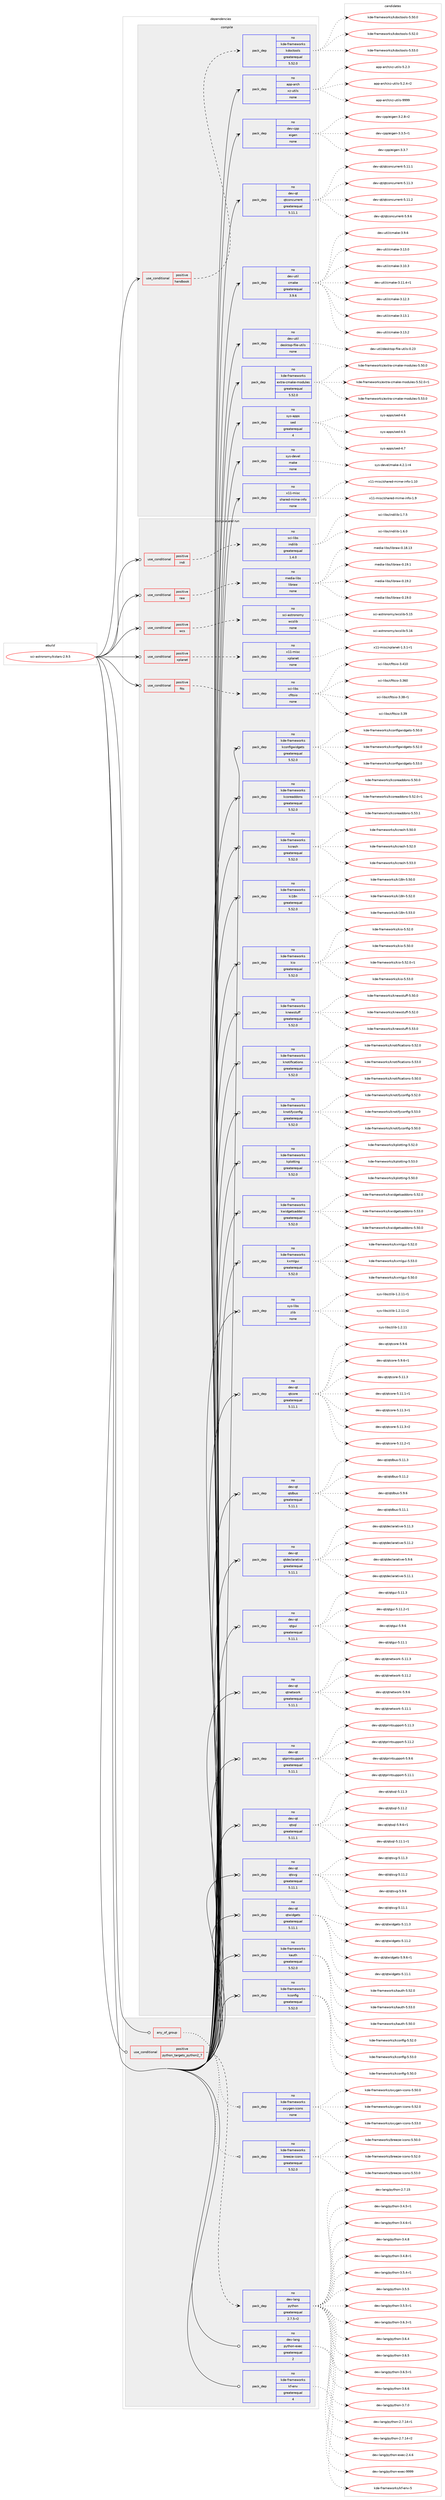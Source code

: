 digraph prolog {

# *************
# Graph options
# *************

newrank=true;
concentrate=true;
compound=true;
graph [rankdir=LR,fontname=Helvetica,fontsize=10,ranksep=1.5];#, ranksep=2.5, nodesep=0.2];
edge  [arrowhead=vee];
node  [fontname=Helvetica,fontsize=10];

# **********
# The ebuild
# **********

subgraph cluster_leftcol {
color=gray;
rank=same;
label=<<i>ebuild</i>>;
id [label="sci-astronomy/kstars-2.9.5", color=red, width=4, href="../sci-astronomy/kstars-2.9.5.svg"];
}

# ****************
# The dependencies
# ****************

subgraph cluster_midcol {
color=gray;
label=<<i>dependencies</i>>;
subgraph cluster_compile {
fillcolor="#eeeeee";
style=filled;
label=<<i>compile</i>>;
subgraph cond1093 {
dependency5667 [label=<<TABLE BORDER="0" CELLBORDER="1" CELLSPACING="0" CELLPADDING="4"><TR><TD ROWSPAN="3" CELLPADDING="10">use_conditional</TD></TR><TR><TD>positive</TD></TR><TR><TD>handbook</TD></TR></TABLE>>, shape=none, color=red];
subgraph pack4430 {
dependency5668 [label=<<TABLE BORDER="0" CELLBORDER="1" CELLSPACING="0" CELLPADDING="4" WIDTH="220"><TR><TD ROWSPAN="6" CELLPADDING="30">pack_dep</TD></TR><TR><TD WIDTH="110">no</TD></TR><TR><TD>kde-frameworks</TD></TR><TR><TD>kdoctools</TD></TR><TR><TD>greaterequal</TD></TR><TR><TD>5.52.0</TD></TR></TABLE>>, shape=none, color=blue];
}
dependency5667:e -> dependency5668:w [weight=20,style="dashed",arrowhead="vee"];
}
id:e -> dependency5667:w [weight=20,style="solid",arrowhead="vee"];
subgraph pack4431 {
dependency5669 [label=<<TABLE BORDER="0" CELLBORDER="1" CELLSPACING="0" CELLPADDING="4" WIDTH="220"><TR><TD ROWSPAN="6" CELLPADDING="30">pack_dep</TD></TR><TR><TD WIDTH="110">no</TD></TR><TR><TD>app-arch</TD></TR><TR><TD>xz-utils</TD></TR><TR><TD>none</TD></TR><TR><TD></TD></TR></TABLE>>, shape=none, color=blue];
}
id:e -> dependency5669:w [weight=20,style="solid",arrowhead="vee"];
subgraph pack4432 {
dependency5670 [label=<<TABLE BORDER="0" CELLBORDER="1" CELLSPACING="0" CELLPADDING="4" WIDTH="220"><TR><TD ROWSPAN="6" CELLPADDING="30">pack_dep</TD></TR><TR><TD WIDTH="110">no</TD></TR><TR><TD>dev-cpp</TD></TR><TR><TD>eigen</TD></TR><TR><TD>none</TD></TR><TR><TD></TD></TR></TABLE>>, shape=none, color=blue];
}
id:e -> dependency5670:w [weight=20,style="solid",arrowhead="vee"];
subgraph pack4433 {
dependency5671 [label=<<TABLE BORDER="0" CELLBORDER="1" CELLSPACING="0" CELLPADDING="4" WIDTH="220"><TR><TD ROWSPAN="6" CELLPADDING="30">pack_dep</TD></TR><TR><TD WIDTH="110">no</TD></TR><TR><TD>dev-qt</TD></TR><TR><TD>qtconcurrent</TD></TR><TR><TD>greaterequal</TD></TR><TR><TD>5.11.1</TD></TR></TABLE>>, shape=none, color=blue];
}
id:e -> dependency5671:w [weight=20,style="solid",arrowhead="vee"];
subgraph pack4434 {
dependency5672 [label=<<TABLE BORDER="0" CELLBORDER="1" CELLSPACING="0" CELLPADDING="4" WIDTH="220"><TR><TD ROWSPAN="6" CELLPADDING="30">pack_dep</TD></TR><TR><TD WIDTH="110">no</TD></TR><TR><TD>dev-util</TD></TR><TR><TD>cmake</TD></TR><TR><TD>greaterequal</TD></TR><TR><TD>3.9.6</TD></TR></TABLE>>, shape=none, color=blue];
}
id:e -> dependency5672:w [weight=20,style="solid",arrowhead="vee"];
subgraph pack4435 {
dependency5673 [label=<<TABLE BORDER="0" CELLBORDER="1" CELLSPACING="0" CELLPADDING="4" WIDTH="220"><TR><TD ROWSPAN="6" CELLPADDING="30">pack_dep</TD></TR><TR><TD WIDTH="110">no</TD></TR><TR><TD>dev-util</TD></TR><TR><TD>desktop-file-utils</TD></TR><TR><TD>none</TD></TR><TR><TD></TD></TR></TABLE>>, shape=none, color=blue];
}
id:e -> dependency5673:w [weight=20,style="solid",arrowhead="vee"];
subgraph pack4436 {
dependency5674 [label=<<TABLE BORDER="0" CELLBORDER="1" CELLSPACING="0" CELLPADDING="4" WIDTH="220"><TR><TD ROWSPAN="6" CELLPADDING="30">pack_dep</TD></TR><TR><TD WIDTH="110">no</TD></TR><TR><TD>kde-frameworks</TD></TR><TR><TD>extra-cmake-modules</TD></TR><TR><TD>greaterequal</TD></TR><TR><TD>5.52.0</TD></TR></TABLE>>, shape=none, color=blue];
}
id:e -> dependency5674:w [weight=20,style="solid",arrowhead="vee"];
subgraph pack4437 {
dependency5675 [label=<<TABLE BORDER="0" CELLBORDER="1" CELLSPACING="0" CELLPADDING="4" WIDTH="220"><TR><TD ROWSPAN="6" CELLPADDING="30">pack_dep</TD></TR><TR><TD WIDTH="110">no</TD></TR><TR><TD>sys-apps</TD></TR><TR><TD>sed</TD></TR><TR><TD>greaterequal</TD></TR><TR><TD>4</TD></TR></TABLE>>, shape=none, color=blue];
}
id:e -> dependency5675:w [weight=20,style="solid",arrowhead="vee"];
subgraph pack4438 {
dependency5676 [label=<<TABLE BORDER="0" CELLBORDER="1" CELLSPACING="0" CELLPADDING="4" WIDTH="220"><TR><TD ROWSPAN="6" CELLPADDING="30">pack_dep</TD></TR><TR><TD WIDTH="110">no</TD></TR><TR><TD>sys-devel</TD></TR><TR><TD>make</TD></TR><TR><TD>none</TD></TR><TR><TD></TD></TR></TABLE>>, shape=none, color=blue];
}
id:e -> dependency5676:w [weight=20,style="solid",arrowhead="vee"];
subgraph pack4439 {
dependency5677 [label=<<TABLE BORDER="0" CELLBORDER="1" CELLSPACING="0" CELLPADDING="4" WIDTH="220"><TR><TD ROWSPAN="6" CELLPADDING="30">pack_dep</TD></TR><TR><TD WIDTH="110">no</TD></TR><TR><TD>x11-misc</TD></TR><TR><TD>shared-mime-info</TD></TR><TR><TD>none</TD></TR><TR><TD></TD></TR></TABLE>>, shape=none, color=blue];
}
id:e -> dependency5677:w [weight=20,style="solid",arrowhead="vee"];
}
subgraph cluster_compileandrun {
fillcolor="#eeeeee";
style=filled;
label=<<i>compile and run</i>>;
subgraph cond1094 {
dependency5678 [label=<<TABLE BORDER="0" CELLBORDER="1" CELLSPACING="0" CELLPADDING="4"><TR><TD ROWSPAN="3" CELLPADDING="10">use_conditional</TD></TR><TR><TD>positive</TD></TR><TR><TD>fits</TD></TR></TABLE>>, shape=none, color=red];
subgraph pack4440 {
dependency5679 [label=<<TABLE BORDER="0" CELLBORDER="1" CELLSPACING="0" CELLPADDING="4" WIDTH="220"><TR><TD ROWSPAN="6" CELLPADDING="30">pack_dep</TD></TR><TR><TD WIDTH="110">no</TD></TR><TR><TD>sci-libs</TD></TR><TR><TD>cfitsio</TD></TR><TR><TD>none</TD></TR><TR><TD></TD></TR></TABLE>>, shape=none, color=blue];
}
dependency5678:e -> dependency5679:w [weight=20,style="dashed",arrowhead="vee"];
}
id:e -> dependency5678:w [weight=20,style="solid",arrowhead="odotvee"];
subgraph cond1095 {
dependency5680 [label=<<TABLE BORDER="0" CELLBORDER="1" CELLSPACING="0" CELLPADDING="4"><TR><TD ROWSPAN="3" CELLPADDING="10">use_conditional</TD></TR><TR><TD>positive</TD></TR><TR><TD>indi</TD></TR></TABLE>>, shape=none, color=red];
subgraph pack4441 {
dependency5681 [label=<<TABLE BORDER="0" CELLBORDER="1" CELLSPACING="0" CELLPADDING="4" WIDTH="220"><TR><TD ROWSPAN="6" CELLPADDING="30">pack_dep</TD></TR><TR><TD WIDTH="110">no</TD></TR><TR><TD>sci-libs</TD></TR><TR><TD>indilib</TD></TR><TR><TD>greaterequal</TD></TR><TR><TD>1.4.0</TD></TR></TABLE>>, shape=none, color=blue];
}
dependency5680:e -> dependency5681:w [weight=20,style="dashed",arrowhead="vee"];
}
id:e -> dependency5680:w [weight=20,style="solid",arrowhead="odotvee"];
subgraph cond1096 {
dependency5682 [label=<<TABLE BORDER="0" CELLBORDER="1" CELLSPACING="0" CELLPADDING="4"><TR><TD ROWSPAN="3" CELLPADDING="10">use_conditional</TD></TR><TR><TD>positive</TD></TR><TR><TD>raw</TD></TR></TABLE>>, shape=none, color=red];
subgraph pack4442 {
dependency5683 [label=<<TABLE BORDER="0" CELLBORDER="1" CELLSPACING="0" CELLPADDING="4" WIDTH="220"><TR><TD ROWSPAN="6" CELLPADDING="30">pack_dep</TD></TR><TR><TD WIDTH="110">no</TD></TR><TR><TD>media-libs</TD></TR><TR><TD>libraw</TD></TR><TR><TD>none</TD></TR><TR><TD></TD></TR></TABLE>>, shape=none, color=blue];
}
dependency5682:e -> dependency5683:w [weight=20,style="dashed",arrowhead="vee"];
}
id:e -> dependency5682:w [weight=20,style="solid",arrowhead="odotvee"];
subgraph cond1097 {
dependency5684 [label=<<TABLE BORDER="0" CELLBORDER="1" CELLSPACING="0" CELLPADDING="4"><TR><TD ROWSPAN="3" CELLPADDING="10">use_conditional</TD></TR><TR><TD>positive</TD></TR><TR><TD>wcs</TD></TR></TABLE>>, shape=none, color=red];
subgraph pack4443 {
dependency5685 [label=<<TABLE BORDER="0" CELLBORDER="1" CELLSPACING="0" CELLPADDING="4" WIDTH="220"><TR><TD ROWSPAN="6" CELLPADDING="30">pack_dep</TD></TR><TR><TD WIDTH="110">no</TD></TR><TR><TD>sci-astronomy</TD></TR><TR><TD>wcslib</TD></TR><TR><TD>none</TD></TR><TR><TD></TD></TR></TABLE>>, shape=none, color=blue];
}
dependency5684:e -> dependency5685:w [weight=20,style="dashed",arrowhead="vee"];
}
id:e -> dependency5684:w [weight=20,style="solid",arrowhead="odotvee"];
subgraph cond1098 {
dependency5686 [label=<<TABLE BORDER="0" CELLBORDER="1" CELLSPACING="0" CELLPADDING="4"><TR><TD ROWSPAN="3" CELLPADDING="10">use_conditional</TD></TR><TR><TD>positive</TD></TR><TR><TD>xplanet</TD></TR></TABLE>>, shape=none, color=red];
subgraph pack4444 {
dependency5687 [label=<<TABLE BORDER="0" CELLBORDER="1" CELLSPACING="0" CELLPADDING="4" WIDTH="220"><TR><TD ROWSPAN="6" CELLPADDING="30">pack_dep</TD></TR><TR><TD WIDTH="110">no</TD></TR><TR><TD>x11-misc</TD></TR><TR><TD>xplanet</TD></TR><TR><TD>none</TD></TR><TR><TD></TD></TR></TABLE>>, shape=none, color=blue];
}
dependency5686:e -> dependency5687:w [weight=20,style="dashed",arrowhead="vee"];
}
id:e -> dependency5686:w [weight=20,style="solid",arrowhead="odotvee"];
subgraph pack4445 {
dependency5688 [label=<<TABLE BORDER="0" CELLBORDER="1" CELLSPACING="0" CELLPADDING="4" WIDTH="220"><TR><TD ROWSPAN="6" CELLPADDING="30">pack_dep</TD></TR><TR><TD WIDTH="110">no</TD></TR><TR><TD>dev-qt</TD></TR><TR><TD>qtcore</TD></TR><TR><TD>greaterequal</TD></TR><TR><TD>5.11.1</TD></TR></TABLE>>, shape=none, color=blue];
}
id:e -> dependency5688:w [weight=20,style="solid",arrowhead="odotvee"];
subgraph pack4446 {
dependency5689 [label=<<TABLE BORDER="0" CELLBORDER="1" CELLSPACING="0" CELLPADDING="4" WIDTH="220"><TR><TD ROWSPAN="6" CELLPADDING="30">pack_dep</TD></TR><TR><TD WIDTH="110">no</TD></TR><TR><TD>dev-qt</TD></TR><TR><TD>qtdbus</TD></TR><TR><TD>greaterequal</TD></TR><TR><TD>5.11.1</TD></TR></TABLE>>, shape=none, color=blue];
}
id:e -> dependency5689:w [weight=20,style="solid",arrowhead="odotvee"];
subgraph pack4447 {
dependency5690 [label=<<TABLE BORDER="0" CELLBORDER="1" CELLSPACING="0" CELLPADDING="4" WIDTH="220"><TR><TD ROWSPAN="6" CELLPADDING="30">pack_dep</TD></TR><TR><TD WIDTH="110">no</TD></TR><TR><TD>dev-qt</TD></TR><TR><TD>qtdeclarative</TD></TR><TR><TD>greaterequal</TD></TR><TR><TD>5.11.1</TD></TR></TABLE>>, shape=none, color=blue];
}
id:e -> dependency5690:w [weight=20,style="solid",arrowhead="odotvee"];
subgraph pack4448 {
dependency5691 [label=<<TABLE BORDER="0" CELLBORDER="1" CELLSPACING="0" CELLPADDING="4" WIDTH="220"><TR><TD ROWSPAN="6" CELLPADDING="30">pack_dep</TD></TR><TR><TD WIDTH="110">no</TD></TR><TR><TD>dev-qt</TD></TR><TR><TD>qtgui</TD></TR><TR><TD>greaterequal</TD></TR><TR><TD>5.11.1</TD></TR></TABLE>>, shape=none, color=blue];
}
id:e -> dependency5691:w [weight=20,style="solid",arrowhead="odotvee"];
subgraph pack4449 {
dependency5692 [label=<<TABLE BORDER="0" CELLBORDER="1" CELLSPACING="0" CELLPADDING="4" WIDTH="220"><TR><TD ROWSPAN="6" CELLPADDING="30">pack_dep</TD></TR><TR><TD WIDTH="110">no</TD></TR><TR><TD>dev-qt</TD></TR><TR><TD>qtnetwork</TD></TR><TR><TD>greaterequal</TD></TR><TR><TD>5.11.1</TD></TR></TABLE>>, shape=none, color=blue];
}
id:e -> dependency5692:w [weight=20,style="solid",arrowhead="odotvee"];
subgraph pack4450 {
dependency5693 [label=<<TABLE BORDER="0" CELLBORDER="1" CELLSPACING="0" CELLPADDING="4" WIDTH="220"><TR><TD ROWSPAN="6" CELLPADDING="30">pack_dep</TD></TR><TR><TD WIDTH="110">no</TD></TR><TR><TD>dev-qt</TD></TR><TR><TD>qtprintsupport</TD></TR><TR><TD>greaterequal</TD></TR><TR><TD>5.11.1</TD></TR></TABLE>>, shape=none, color=blue];
}
id:e -> dependency5693:w [weight=20,style="solid",arrowhead="odotvee"];
subgraph pack4451 {
dependency5694 [label=<<TABLE BORDER="0" CELLBORDER="1" CELLSPACING="0" CELLPADDING="4" WIDTH="220"><TR><TD ROWSPAN="6" CELLPADDING="30">pack_dep</TD></TR><TR><TD WIDTH="110">no</TD></TR><TR><TD>dev-qt</TD></TR><TR><TD>qtsql</TD></TR><TR><TD>greaterequal</TD></TR><TR><TD>5.11.1</TD></TR></TABLE>>, shape=none, color=blue];
}
id:e -> dependency5694:w [weight=20,style="solid",arrowhead="odotvee"];
subgraph pack4452 {
dependency5695 [label=<<TABLE BORDER="0" CELLBORDER="1" CELLSPACING="0" CELLPADDING="4" WIDTH="220"><TR><TD ROWSPAN="6" CELLPADDING="30">pack_dep</TD></TR><TR><TD WIDTH="110">no</TD></TR><TR><TD>dev-qt</TD></TR><TR><TD>qtsvg</TD></TR><TR><TD>greaterequal</TD></TR><TR><TD>5.11.1</TD></TR></TABLE>>, shape=none, color=blue];
}
id:e -> dependency5695:w [weight=20,style="solid",arrowhead="odotvee"];
subgraph pack4453 {
dependency5696 [label=<<TABLE BORDER="0" CELLBORDER="1" CELLSPACING="0" CELLPADDING="4" WIDTH="220"><TR><TD ROWSPAN="6" CELLPADDING="30">pack_dep</TD></TR><TR><TD WIDTH="110">no</TD></TR><TR><TD>dev-qt</TD></TR><TR><TD>qtwidgets</TD></TR><TR><TD>greaterequal</TD></TR><TR><TD>5.11.1</TD></TR></TABLE>>, shape=none, color=blue];
}
id:e -> dependency5696:w [weight=20,style="solid",arrowhead="odotvee"];
subgraph pack4454 {
dependency5697 [label=<<TABLE BORDER="0" CELLBORDER="1" CELLSPACING="0" CELLPADDING="4" WIDTH="220"><TR><TD ROWSPAN="6" CELLPADDING="30">pack_dep</TD></TR><TR><TD WIDTH="110">no</TD></TR><TR><TD>kde-frameworks</TD></TR><TR><TD>kauth</TD></TR><TR><TD>greaterequal</TD></TR><TR><TD>5.52.0</TD></TR></TABLE>>, shape=none, color=blue];
}
id:e -> dependency5697:w [weight=20,style="solid",arrowhead="odotvee"];
subgraph pack4455 {
dependency5698 [label=<<TABLE BORDER="0" CELLBORDER="1" CELLSPACING="0" CELLPADDING="4" WIDTH="220"><TR><TD ROWSPAN="6" CELLPADDING="30">pack_dep</TD></TR><TR><TD WIDTH="110">no</TD></TR><TR><TD>kde-frameworks</TD></TR><TR><TD>kconfig</TD></TR><TR><TD>greaterequal</TD></TR><TR><TD>5.52.0</TD></TR></TABLE>>, shape=none, color=blue];
}
id:e -> dependency5698:w [weight=20,style="solid",arrowhead="odotvee"];
subgraph pack4456 {
dependency5699 [label=<<TABLE BORDER="0" CELLBORDER="1" CELLSPACING="0" CELLPADDING="4" WIDTH="220"><TR><TD ROWSPAN="6" CELLPADDING="30">pack_dep</TD></TR><TR><TD WIDTH="110">no</TD></TR><TR><TD>kde-frameworks</TD></TR><TR><TD>kconfigwidgets</TD></TR><TR><TD>greaterequal</TD></TR><TR><TD>5.52.0</TD></TR></TABLE>>, shape=none, color=blue];
}
id:e -> dependency5699:w [weight=20,style="solid",arrowhead="odotvee"];
subgraph pack4457 {
dependency5700 [label=<<TABLE BORDER="0" CELLBORDER="1" CELLSPACING="0" CELLPADDING="4" WIDTH="220"><TR><TD ROWSPAN="6" CELLPADDING="30">pack_dep</TD></TR><TR><TD WIDTH="110">no</TD></TR><TR><TD>kde-frameworks</TD></TR><TR><TD>kcoreaddons</TD></TR><TR><TD>greaterequal</TD></TR><TR><TD>5.52.0</TD></TR></TABLE>>, shape=none, color=blue];
}
id:e -> dependency5700:w [weight=20,style="solid",arrowhead="odotvee"];
subgraph pack4458 {
dependency5701 [label=<<TABLE BORDER="0" CELLBORDER="1" CELLSPACING="0" CELLPADDING="4" WIDTH="220"><TR><TD ROWSPAN="6" CELLPADDING="30">pack_dep</TD></TR><TR><TD WIDTH="110">no</TD></TR><TR><TD>kde-frameworks</TD></TR><TR><TD>kcrash</TD></TR><TR><TD>greaterequal</TD></TR><TR><TD>5.52.0</TD></TR></TABLE>>, shape=none, color=blue];
}
id:e -> dependency5701:w [weight=20,style="solid",arrowhead="odotvee"];
subgraph pack4459 {
dependency5702 [label=<<TABLE BORDER="0" CELLBORDER="1" CELLSPACING="0" CELLPADDING="4" WIDTH="220"><TR><TD ROWSPAN="6" CELLPADDING="30">pack_dep</TD></TR><TR><TD WIDTH="110">no</TD></TR><TR><TD>kde-frameworks</TD></TR><TR><TD>ki18n</TD></TR><TR><TD>greaterequal</TD></TR><TR><TD>5.52.0</TD></TR></TABLE>>, shape=none, color=blue];
}
id:e -> dependency5702:w [weight=20,style="solid",arrowhead="odotvee"];
subgraph pack4460 {
dependency5703 [label=<<TABLE BORDER="0" CELLBORDER="1" CELLSPACING="0" CELLPADDING="4" WIDTH="220"><TR><TD ROWSPAN="6" CELLPADDING="30">pack_dep</TD></TR><TR><TD WIDTH="110">no</TD></TR><TR><TD>kde-frameworks</TD></TR><TR><TD>kio</TD></TR><TR><TD>greaterequal</TD></TR><TR><TD>5.52.0</TD></TR></TABLE>>, shape=none, color=blue];
}
id:e -> dependency5703:w [weight=20,style="solid",arrowhead="odotvee"];
subgraph pack4461 {
dependency5704 [label=<<TABLE BORDER="0" CELLBORDER="1" CELLSPACING="0" CELLPADDING="4" WIDTH="220"><TR><TD ROWSPAN="6" CELLPADDING="30">pack_dep</TD></TR><TR><TD WIDTH="110">no</TD></TR><TR><TD>kde-frameworks</TD></TR><TR><TD>knewstuff</TD></TR><TR><TD>greaterequal</TD></TR><TR><TD>5.52.0</TD></TR></TABLE>>, shape=none, color=blue];
}
id:e -> dependency5704:w [weight=20,style="solid",arrowhead="odotvee"];
subgraph pack4462 {
dependency5705 [label=<<TABLE BORDER="0" CELLBORDER="1" CELLSPACING="0" CELLPADDING="4" WIDTH="220"><TR><TD ROWSPAN="6" CELLPADDING="30">pack_dep</TD></TR><TR><TD WIDTH="110">no</TD></TR><TR><TD>kde-frameworks</TD></TR><TR><TD>knotifications</TD></TR><TR><TD>greaterequal</TD></TR><TR><TD>5.52.0</TD></TR></TABLE>>, shape=none, color=blue];
}
id:e -> dependency5705:w [weight=20,style="solid",arrowhead="odotvee"];
subgraph pack4463 {
dependency5706 [label=<<TABLE BORDER="0" CELLBORDER="1" CELLSPACING="0" CELLPADDING="4" WIDTH="220"><TR><TD ROWSPAN="6" CELLPADDING="30">pack_dep</TD></TR><TR><TD WIDTH="110">no</TD></TR><TR><TD>kde-frameworks</TD></TR><TR><TD>knotifyconfig</TD></TR><TR><TD>greaterequal</TD></TR><TR><TD>5.52.0</TD></TR></TABLE>>, shape=none, color=blue];
}
id:e -> dependency5706:w [weight=20,style="solid",arrowhead="odotvee"];
subgraph pack4464 {
dependency5707 [label=<<TABLE BORDER="0" CELLBORDER="1" CELLSPACING="0" CELLPADDING="4" WIDTH="220"><TR><TD ROWSPAN="6" CELLPADDING="30">pack_dep</TD></TR><TR><TD WIDTH="110">no</TD></TR><TR><TD>kde-frameworks</TD></TR><TR><TD>kplotting</TD></TR><TR><TD>greaterequal</TD></TR><TR><TD>5.52.0</TD></TR></TABLE>>, shape=none, color=blue];
}
id:e -> dependency5707:w [weight=20,style="solid",arrowhead="odotvee"];
subgraph pack4465 {
dependency5708 [label=<<TABLE BORDER="0" CELLBORDER="1" CELLSPACING="0" CELLPADDING="4" WIDTH="220"><TR><TD ROWSPAN="6" CELLPADDING="30">pack_dep</TD></TR><TR><TD WIDTH="110">no</TD></TR><TR><TD>kde-frameworks</TD></TR><TR><TD>kwidgetsaddons</TD></TR><TR><TD>greaterequal</TD></TR><TR><TD>5.52.0</TD></TR></TABLE>>, shape=none, color=blue];
}
id:e -> dependency5708:w [weight=20,style="solid",arrowhead="odotvee"];
subgraph pack4466 {
dependency5709 [label=<<TABLE BORDER="0" CELLBORDER="1" CELLSPACING="0" CELLPADDING="4" WIDTH="220"><TR><TD ROWSPAN="6" CELLPADDING="30">pack_dep</TD></TR><TR><TD WIDTH="110">no</TD></TR><TR><TD>kde-frameworks</TD></TR><TR><TD>kxmlgui</TD></TR><TR><TD>greaterequal</TD></TR><TR><TD>5.52.0</TD></TR></TABLE>>, shape=none, color=blue];
}
id:e -> dependency5709:w [weight=20,style="solid",arrowhead="odotvee"];
subgraph pack4467 {
dependency5710 [label=<<TABLE BORDER="0" CELLBORDER="1" CELLSPACING="0" CELLPADDING="4" WIDTH="220"><TR><TD ROWSPAN="6" CELLPADDING="30">pack_dep</TD></TR><TR><TD WIDTH="110">no</TD></TR><TR><TD>sys-libs</TD></TR><TR><TD>zlib</TD></TR><TR><TD>none</TD></TR><TR><TD></TD></TR></TABLE>>, shape=none, color=blue];
}
id:e -> dependency5710:w [weight=20,style="solid",arrowhead="odotvee"];
}
subgraph cluster_run {
fillcolor="#eeeeee";
style=filled;
label=<<i>run</i>>;
subgraph any143 {
dependency5711 [label=<<TABLE BORDER="0" CELLBORDER="1" CELLSPACING="0" CELLPADDING="4"><TR><TD CELLPADDING="10">any_of_group</TD></TR></TABLE>>, shape=none, color=red];subgraph pack4468 {
dependency5712 [label=<<TABLE BORDER="0" CELLBORDER="1" CELLSPACING="0" CELLPADDING="4" WIDTH="220"><TR><TD ROWSPAN="6" CELLPADDING="30">pack_dep</TD></TR><TR><TD WIDTH="110">no</TD></TR><TR><TD>kde-frameworks</TD></TR><TR><TD>breeze-icons</TD></TR><TR><TD>greaterequal</TD></TR><TR><TD>5.52.0</TD></TR></TABLE>>, shape=none, color=blue];
}
dependency5711:e -> dependency5712:w [weight=20,style="dotted",arrowhead="oinv"];
subgraph pack4469 {
dependency5713 [label=<<TABLE BORDER="0" CELLBORDER="1" CELLSPACING="0" CELLPADDING="4" WIDTH="220"><TR><TD ROWSPAN="6" CELLPADDING="30">pack_dep</TD></TR><TR><TD WIDTH="110">no</TD></TR><TR><TD>kde-frameworks</TD></TR><TR><TD>oxygen-icons</TD></TR><TR><TD>none</TD></TR><TR><TD></TD></TR></TABLE>>, shape=none, color=blue];
}
dependency5711:e -> dependency5713:w [weight=20,style="dotted",arrowhead="oinv"];
}
id:e -> dependency5711:w [weight=20,style="solid",arrowhead="odot"];
subgraph cond1099 {
dependency5714 [label=<<TABLE BORDER="0" CELLBORDER="1" CELLSPACING="0" CELLPADDING="4"><TR><TD ROWSPAN="3" CELLPADDING="10">use_conditional</TD></TR><TR><TD>positive</TD></TR><TR><TD>python_targets_python2_7</TD></TR></TABLE>>, shape=none, color=red];
subgraph pack4470 {
dependency5715 [label=<<TABLE BORDER="0" CELLBORDER="1" CELLSPACING="0" CELLPADDING="4" WIDTH="220"><TR><TD ROWSPAN="6" CELLPADDING="30">pack_dep</TD></TR><TR><TD WIDTH="110">no</TD></TR><TR><TD>dev-lang</TD></TR><TR><TD>python</TD></TR><TR><TD>greaterequal</TD></TR><TR><TD>2.7.5-r2</TD></TR></TABLE>>, shape=none, color=blue];
}
dependency5714:e -> dependency5715:w [weight=20,style="dashed",arrowhead="vee"];
}
id:e -> dependency5714:w [weight=20,style="solid",arrowhead="odot"];
subgraph pack4471 {
dependency5716 [label=<<TABLE BORDER="0" CELLBORDER="1" CELLSPACING="0" CELLPADDING="4" WIDTH="220"><TR><TD ROWSPAN="6" CELLPADDING="30">pack_dep</TD></TR><TR><TD WIDTH="110">no</TD></TR><TR><TD>dev-lang</TD></TR><TR><TD>python-exec</TD></TR><TR><TD>greaterequal</TD></TR><TR><TD>2</TD></TR></TABLE>>, shape=none, color=blue];
}
id:e -> dependency5716:w [weight=20,style="solid",arrowhead="odot"];
subgraph pack4472 {
dependency5717 [label=<<TABLE BORDER="0" CELLBORDER="1" CELLSPACING="0" CELLPADDING="4" WIDTH="220"><TR><TD ROWSPAN="6" CELLPADDING="30">pack_dep</TD></TR><TR><TD WIDTH="110">no</TD></TR><TR><TD>kde-frameworks</TD></TR><TR><TD>kf-env</TD></TR><TR><TD>greaterequal</TD></TR><TR><TD>4</TD></TR></TABLE>>, shape=none, color=blue];
}
id:e -> dependency5717:w [weight=20,style="solid",arrowhead="odot"];
}
}

# **************
# The candidates
# **************

subgraph cluster_choices {
rank=same;
color=gray;
label=<<i>candidates</i>>;

subgraph choice4430 {
color=black;
nodesep=1;
choice1071001014510211497109101119111114107115471071001119911611111110811545534653484648 [label="kde-frameworks/kdoctools-5.50.0", color=red, width=4,href="../kde-frameworks/kdoctools-5.50.0.svg"];
choice1071001014510211497109101119111114107115471071001119911611111110811545534653504648 [label="kde-frameworks/kdoctools-5.52.0", color=red, width=4,href="../kde-frameworks/kdoctools-5.52.0.svg"];
choice1071001014510211497109101119111114107115471071001119911611111110811545534653514648 [label="kde-frameworks/kdoctools-5.53.0", color=red, width=4,href="../kde-frameworks/kdoctools-5.53.0.svg"];
dependency5668:e -> choice1071001014510211497109101119111114107115471071001119911611111110811545534653484648:w [style=dotted,weight="100"];
dependency5668:e -> choice1071001014510211497109101119111114107115471071001119911611111110811545534653504648:w [style=dotted,weight="100"];
dependency5668:e -> choice1071001014510211497109101119111114107115471071001119911611111110811545534653514648:w [style=dotted,weight="100"];
}
subgraph choice4431 {
color=black;
nodesep=1;
choice971121124597114991044712012245117116105108115455346504651 [label="app-arch/xz-utils-5.2.3", color=red, width=4,href="../app-arch/xz-utils-5.2.3.svg"];
choice9711211245971149910447120122451171161051081154553465046524511450 [label="app-arch/xz-utils-5.2.4-r2", color=red, width=4,href="../app-arch/xz-utils-5.2.4-r2.svg"];
choice9711211245971149910447120122451171161051081154557575757 [label="app-arch/xz-utils-9999", color=red, width=4,href="../app-arch/xz-utils-9999.svg"];
dependency5669:e -> choice971121124597114991044712012245117116105108115455346504651:w [style=dotted,weight="100"];
dependency5669:e -> choice9711211245971149910447120122451171161051081154553465046524511450:w [style=dotted,weight="100"];
dependency5669:e -> choice9711211245971149910447120122451171161051081154557575757:w [style=dotted,weight="100"];
}
subgraph choice4432 {
color=black;
nodesep=1;
choice1001011184599112112471011051031011104551465046564511450 [label="dev-cpp/eigen-3.2.8-r2", color=red, width=4,href="../dev-cpp/eigen-3.2.8-r2.svg"];
choice1001011184599112112471011051031011104551465146534511449 [label="dev-cpp/eigen-3.3.5-r1", color=red, width=4,href="../dev-cpp/eigen-3.3.5-r1.svg"];
choice100101118459911211247101105103101110455146514655 [label="dev-cpp/eigen-3.3.7", color=red, width=4,href="../dev-cpp/eigen-3.3.7.svg"];
dependency5670:e -> choice1001011184599112112471011051031011104551465046564511450:w [style=dotted,weight="100"];
dependency5670:e -> choice1001011184599112112471011051031011104551465146534511449:w [style=dotted,weight="100"];
dependency5670:e -> choice100101118459911211247101105103101110455146514655:w [style=dotted,weight="100"];
}
subgraph choice4433 {
color=black;
nodesep=1;
choice1001011184511311647113116991111109911711411410111011645534649494650 [label="dev-qt/qtconcurrent-5.11.2", color=red, width=4,href="../dev-qt/qtconcurrent-5.11.2.svg"];
choice10010111845113116471131169911111099117114114101110116455346574654 [label="dev-qt/qtconcurrent-5.9.6", color=red, width=4,href="../dev-qt/qtconcurrent-5.9.6.svg"];
choice1001011184511311647113116991111109911711411410111011645534649494649 [label="dev-qt/qtconcurrent-5.11.1", color=red, width=4,href="../dev-qt/qtconcurrent-5.11.1.svg"];
choice1001011184511311647113116991111109911711411410111011645534649494651 [label="dev-qt/qtconcurrent-5.11.3", color=red, width=4,href="../dev-qt/qtconcurrent-5.11.3.svg"];
dependency5671:e -> choice1001011184511311647113116991111109911711411410111011645534649494650:w [style=dotted,weight="100"];
dependency5671:e -> choice10010111845113116471131169911111099117114114101110116455346574654:w [style=dotted,weight="100"];
dependency5671:e -> choice1001011184511311647113116991111109911711411410111011645534649494649:w [style=dotted,weight="100"];
dependency5671:e -> choice1001011184511311647113116991111109911711411410111011645534649494651:w [style=dotted,weight="100"];
}
subgraph choice4434 {
color=black;
nodesep=1;
choice1001011184511711610510847991099710710145514649514648 [label="dev-util/cmake-3.13.0", color=red, width=4,href="../dev-util/cmake-3.13.0.svg"];
choice1001011184511711610510847991099710710145514649484651 [label="dev-util/cmake-3.10.3", color=red, width=4,href="../dev-util/cmake-3.10.3.svg"];
choice10010111845117116105108479910997107101455146494946524511449 [label="dev-util/cmake-3.11.4-r1", color=red, width=4,href="../dev-util/cmake-3.11.4-r1.svg"];
choice1001011184511711610510847991099710710145514649504651 [label="dev-util/cmake-3.12.3", color=red, width=4,href="../dev-util/cmake-3.12.3.svg"];
choice1001011184511711610510847991099710710145514649514649 [label="dev-util/cmake-3.13.1", color=red, width=4,href="../dev-util/cmake-3.13.1.svg"];
choice1001011184511711610510847991099710710145514649514650 [label="dev-util/cmake-3.13.2", color=red, width=4,href="../dev-util/cmake-3.13.2.svg"];
choice10010111845117116105108479910997107101455146574654 [label="dev-util/cmake-3.9.6", color=red, width=4,href="../dev-util/cmake-3.9.6.svg"];
dependency5672:e -> choice1001011184511711610510847991099710710145514649514648:w [style=dotted,weight="100"];
dependency5672:e -> choice1001011184511711610510847991099710710145514649484651:w [style=dotted,weight="100"];
dependency5672:e -> choice10010111845117116105108479910997107101455146494946524511449:w [style=dotted,weight="100"];
dependency5672:e -> choice1001011184511711610510847991099710710145514649504651:w [style=dotted,weight="100"];
dependency5672:e -> choice1001011184511711610510847991099710710145514649514649:w [style=dotted,weight="100"];
dependency5672:e -> choice1001011184511711610510847991099710710145514649514650:w [style=dotted,weight="100"];
dependency5672:e -> choice10010111845117116105108479910997107101455146574654:w [style=dotted,weight="100"];
}
subgraph choice4435 {
color=black;
nodesep=1;
choice100101118451171161051084710010111510711611111245102105108101451171161051081154548465051 [label="dev-util/desktop-file-utils-0.23", color=red, width=4,href="../dev-util/desktop-file-utils-0.23.svg"];
dependency5673:e -> choice100101118451171161051084710010111510711611111245102105108101451171161051081154548465051:w [style=dotted,weight="100"];
}
subgraph choice4436 {
color=black;
nodesep=1;
choice107100101451021149710910111911111410711547101120116114974599109971071014510911110011710810111545534653484648 [label="kde-frameworks/extra-cmake-modules-5.50.0", color=red, width=4,href="../kde-frameworks/extra-cmake-modules-5.50.0.svg"];
choice1071001014510211497109101119111114107115471011201161149745991099710710145109111100117108101115455346535046484511449 [label="kde-frameworks/extra-cmake-modules-5.52.0-r1", color=red, width=4,href="../kde-frameworks/extra-cmake-modules-5.52.0-r1.svg"];
choice107100101451021149710910111911111410711547101120116114974599109971071014510911110011710810111545534653514648 [label="kde-frameworks/extra-cmake-modules-5.53.0", color=red, width=4,href="../kde-frameworks/extra-cmake-modules-5.53.0.svg"];
dependency5674:e -> choice107100101451021149710910111911111410711547101120116114974599109971071014510911110011710810111545534653484648:w [style=dotted,weight="100"];
dependency5674:e -> choice1071001014510211497109101119111114107115471011201161149745991099710710145109111100117108101115455346535046484511449:w [style=dotted,weight="100"];
dependency5674:e -> choice107100101451021149710910111911111410711547101120116114974599109971071014510911110011710810111545534653514648:w [style=dotted,weight="100"];
}
subgraph choice4437 {
color=black;
nodesep=1;
choice11512111545971121121154711510110045524654 [label="sys-apps/sed-4.6", color=red, width=4,href="../sys-apps/sed-4.6.svg"];
choice11512111545971121121154711510110045524653 [label="sys-apps/sed-4.5", color=red, width=4,href="../sys-apps/sed-4.5.svg"];
choice11512111545971121121154711510110045524655 [label="sys-apps/sed-4.7", color=red, width=4,href="../sys-apps/sed-4.7.svg"];
dependency5675:e -> choice11512111545971121121154711510110045524654:w [style=dotted,weight="100"];
dependency5675:e -> choice11512111545971121121154711510110045524653:w [style=dotted,weight="100"];
dependency5675:e -> choice11512111545971121121154711510110045524655:w [style=dotted,weight="100"];
}
subgraph choice4438 {
color=black;
nodesep=1;
choice1151211154510010111810110847109971071014552465046494511452 [label="sys-devel/make-4.2.1-r4", color=red, width=4,href="../sys-devel/make-4.2.1-r4.svg"];
dependency5676:e -> choice1151211154510010111810110847109971071014552465046494511452:w [style=dotted,weight="100"];
}
subgraph choice4439 {
color=black;
nodesep=1;
choice12049494510910511599471151049711410110045109105109101451051101021114549464948 [label="x11-misc/shared-mime-info-1.10", color=red, width=4,href="../x11-misc/shared-mime-info-1.10.svg"];
choice120494945109105115994711510497114101100451091051091014510511010211145494657 [label="x11-misc/shared-mime-info-1.9", color=red, width=4,href="../x11-misc/shared-mime-info-1.9.svg"];
dependency5677:e -> choice12049494510910511599471151049711410110045109105109101451051101021114549464948:w [style=dotted,weight="100"];
dependency5677:e -> choice120494945109105115994711510497114101100451091051091014510511010211145494657:w [style=dotted,weight="100"];
}
subgraph choice4440 {
color=black;
nodesep=1;
choice1159910545108105981154799102105116115105111455146515448 [label="sci-libs/cfitsio-3.360", color=red, width=4,href="../sci-libs/cfitsio-3.360.svg"];
choice115991054510810598115479910210511611510511145514651564511449 [label="sci-libs/cfitsio-3.38-r1", color=red, width=4,href="../sci-libs/cfitsio-3.38-r1.svg"];
choice11599105451081059811547991021051161151051114551465157 [label="sci-libs/cfitsio-3.39", color=red, width=4,href="../sci-libs/cfitsio-3.39.svg"];
choice1159910545108105981154799102105116115105111455146524948 [label="sci-libs/cfitsio-3.410", color=red, width=4,href="../sci-libs/cfitsio-3.410.svg"];
dependency5679:e -> choice1159910545108105981154799102105116115105111455146515448:w [style=dotted,weight="100"];
dependency5679:e -> choice115991054510810598115479910210511611510511145514651564511449:w [style=dotted,weight="100"];
dependency5679:e -> choice11599105451081059811547991021051161151051114551465157:w [style=dotted,weight="100"];
dependency5679:e -> choice1159910545108105981154799102105116115105111455146524948:w [style=dotted,weight="100"];
}
subgraph choice4441 {
color=black;
nodesep=1;
choice1159910545108105981154710511010010510810598454946544648 [label="sci-libs/indilib-1.6.0", color=red, width=4,href="../sci-libs/indilib-1.6.0.svg"];
choice1159910545108105981154710511010010510810598454946554653 [label="sci-libs/indilib-1.7.5", color=red, width=4,href="../sci-libs/indilib-1.7.5.svg"];
dependency5681:e -> choice1159910545108105981154710511010010510810598454946544648:w [style=dotted,weight="100"];
dependency5681:e -> choice1159910545108105981154710511010010510810598454946554653:w [style=dotted,weight="100"];
}
subgraph choice4442 {
color=black;
nodesep=1;
choice10910110010597451081059811547108105981149711945484649574648 [label="media-libs/libraw-0.19.0", color=red, width=4,href="../media-libs/libraw-0.19.0.svg"];
choice1091011001059745108105981154710810598114971194548464956464951 [label="media-libs/libraw-0.18.13", color=red, width=4,href="../media-libs/libraw-0.18.13.svg"];
choice10910110010597451081059811547108105981149711945484649574649 [label="media-libs/libraw-0.19.1", color=red, width=4,href="../media-libs/libraw-0.19.1.svg"];
choice10910110010597451081059811547108105981149711945484649574650 [label="media-libs/libraw-0.19.2", color=red, width=4,href="../media-libs/libraw-0.19.2.svg"];
dependency5683:e -> choice10910110010597451081059811547108105981149711945484649574648:w [style=dotted,weight="100"];
dependency5683:e -> choice1091011001059745108105981154710810598114971194548464956464951:w [style=dotted,weight="100"];
dependency5683:e -> choice10910110010597451081059811547108105981149711945484649574649:w [style=dotted,weight="100"];
dependency5683:e -> choice10910110010597451081059811547108105981149711945484649574650:w [style=dotted,weight="100"];
}
subgraph choice4443 {
color=black;
nodesep=1;
choice1159910545971151161141111101111091214711999115108105984553464953 [label="sci-astronomy/wcslib-5.15", color=red, width=4,href="../sci-astronomy/wcslib-5.15.svg"];
choice1159910545971151161141111101111091214711999115108105984553464954 [label="sci-astronomy/wcslib-5.16", color=red, width=4,href="../sci-astronomy/wcslib-5.16.svg"];
dependency5685:e -> choice1159910545971151161141111101111091214711999115108105984553464953:w [style=dotted,weight="100"];
dependency5685:e -> choice1159910545971151161141111101111091214711999115108105984553464954:w [style=dotted,weight="100"];
}
subgraph choice4444 {
color=black;
nodesep=1;
choice1204949451091051159947120112108971101011164549465146494511449 [label="x11-misc/xplanet-1.3.1-r1", color=red, width=4,href="../x11-misc/xplanet-1.3.1-r1.svg"];
dependency5687:e -> choice1204949451091051159947120112108971101011164549465146494511449:w [style=dotted,weight="100"];
}
subgraph choice4445 {
color=black;
nodesep=1;
choice100101118451131164711311699111114101455346494946504511449 [label="dev-qt/qtcore-5.11.2-r1", color=red, width=4,href="../dev-qt/qtcore-5.11.2-r1.svg"];
choice100101118451131164711311699111114101455346574654 [label="dev-qt/qtcore-5.9.6", color=red, width=4,href="../dev-qt/qtcore-5.9.6.svg"];
choice1001011184511311647113116991111141014553465746544511449 [label="dev-qt/qtcore-5.9.6-r1", color=red, width=4,href="../dev-qt/qtcore-5.9.6-r1.svg"];
choice10010111845113116471131169911111410145534649494651 [label="dev-qt/qtcore-5.11.3", color=red, width=4,href="../dev-qt/qtcore-5.11.3.svg"];
choice100101118451131164711311699111114101455346494946494511449 [label="dev-qt/qtcore-5.11.1-r1", color=red, width=4,href="../dev-qt/qtcore-5.11.1-r1.svg"];
choice100101118451131164711311699111114101455346494946514511449 [label="dev-qt/qtcore-5.11.3-r1", color=red, width=4,href="../dev-qt/qtcore-5.11.3-r1.svg"];
choice100101118451131164711311699111114101455346494946514511450 [label="dev-qt/qtcore-5.11.3-r2", color=red, width=4,href="../dev-qt/qtcore-5.11.3-r2.svg"];
dependency5688:e -> choice100101118451131164711311699111114101455346494946504511449:w [style=dotted,weight="100"];
dependency5688:e -> choice100101118451131164711311699111114101455346574654:w [style=dotted,weight="100"];
dependency5688:e -> choice1001011184511311647113116991111141014553465746544511449:w [style=dotted,weight="100"];
dependency5688:e -> choice10010111845113116471131169911111410145534649494651:w [style=dotted,weight="100"];
dependency5688:e -> choice100101118451131164711311699111114101455346494946494511449:w [style=dotted,weight="100"];
dependency5688:e -> choice100101118451131164711311699111114101455346494946514511449:w [style=dotted,weight="100"];
dependency5688:e -> choice100101118451131164711311699111114101455346494946514511450:w [style=dotted,weight="100"];
}
subgraph choice4446 {
color=black;
nodesep=1;
choice10010111845113116471131161009811711545534649494650 [label="dev-qt/qtdbus-5.11.2", color=red, width=4,href="../dev-qt/qtdbus-5.11.2.svg"];
choice100101118451131164711311610098117115455346574654 [label="dev-qt/qtdbus-5.9.6", color=red, width=4,href="../dev-qt/qtdbus-5.9.6.svg"];
choice10010111845113116471131161009811711545534649494649 [label="dev-qt/qtdbus-5.11.1", color=red, width=4,href="../dev-qt/qtdbus-5.11.1.svg"];
choice10010111845113116471131161009811711545534649494651 [label="dev-qt/qtdbus-5.11.3", color=red, width=4,href="../dev-qt/qtdbus-5.11.3.svg"];
dependency5689:e -> choice10010111845113116471131161009811711545534649494650:w [style=dotted,weight="100"];
dependency5689:e -> choice100101118451131164711311610098117115455346574654:w [style=dotted,weight="100"];
dependency5689:e -> choice10010111845113116471131161009811711545534649494649:w [style=dotted,weight="100"];
dependency5689:e -> choice10010111845113116471131161009811711545534649494651:w [style=dotted,weight="100"];
}
subgraph choice4447 {
color=black;
nodesep=1;
choice100101118451131164711311610010199108971149711610511810145534649494650 [label="dev-qt/qtdeclarative-5.11.2", color=red, width=4,href="../dev-qt/qtdeclarative-5.11.2.svg"];
choice1001011184511311647113116100101991089711497116105118101455346574654 [label="dev-qt/qtdeclarative-5.9.6", color=red, width=4,href="../dev-qt/qtdeclarative-5.9.6.svg"];
choice100101118451131164711311610010199108971149711610511810145534649494649 [label="dev-qt/qtdeclarative-5.11.1", color=red, width=4,href="../dev-qt/qtdeclarative-5.11.1.svg"];
choice100101118451131164711311610010199108971149711610511810145534649494651 [label="dev-qt/qtdeclarative-5.11.3", color=red, width=4,href="../dev-qt/qtdeclarative-5.11.3.svg"];
dependency5690:e -> choice100101118451131164711311610010199108971149711610511810145534649494650:w [style=dotted,weight="100"];
dependency5690:e -> choice1001011184511311647113116100101991089711497116105118101455346574654:w [style=dotted,weight="100"];
dependency5690:e -> choice100101118451131164711311610010199108971149711610511810145534649494649:w [style=dotted,weight="100"];
dependency5690:e -> choice100101118451131164711311610010199108971149711610511810145534649494651:w [style=dotted,weight="100"];
}
subgraph choice4448 {
color=black;
nodesep=1;
choice1001011184511311647113116103117105455346494946504511449 [label="dev-qt/qtgui-5.11.2-r1", color=red, width=4,href="../dev-qt/qtgui-5.11.2-r1.svg"];
choice1001011184511311647113116103117105455346574654 [label="dev-qt/qtgui-5.9.6", color=red, width=4,href="../dev-qt/qtgui-5.9.6.svg"];
choice100101118451131164711311610311710545534649494649 [label="dev-qt/qtgui-5.11.1", color=red, width=4,href="../dev-qt/qtgui-5.11.1.svg"];
choice100101118451131164711311610311710545534649494651 [label="dev-qt/qtgui-5.11.3", color=red, width=4,href="../dev-qt/qtgui-5.11.3.svg"];
dependency5691:e -> choice1001011184511311647113116103117105455346494946504511449:w [style=dotted,weight="100"];
dependency5691:e -> choice1001011184511311647113116103117105455346574654:w [style=dotted,weight="100"];
dependency5691:e -> choice100101118451131164711311610311710545534649494649:w [style=dotted,weight="100"];
dependency5691:e -> choice100101118451131164711311610311710545534649494651:w [style=dotted,weight="100"];
}
subgraph choice4449 {
color=black;
nodesep=1;
choice100101118451131164711311611010111611911111410745534649494650 [label="dev-qt/qtnetwork-5.11.2", color=red, width=4,href="../dev-qt/qtnetwork-5.11.2.svg"];
choice1001011184511311647113116110101116119111114107455346574654 [label="dev-qt/qtnetwork-5.9.6", color=red, width=4,href="../dev-qt/qtnetwork-5.9.6.svg"];
choice100101118451131164711311611010111611911111410745534649494649 [label="dev-qt/qtnetwork-5.11.1", color=red, width=4,href="../dev-qt/qtnetwork-5.11.1.svg"];
choice100101118451131164711311611010111611911111410745534649494651 [label="dev-qt/qtnetwork-5.11.3", color=red, width=4,href="../dev-qt/qtnetwork-5.11.3.svg"];
dependency5692:e -> choice100101118451131164711311611010111611911111410745534649494650:w [style=dotted,weight="100"];
dependency5692:e -> choice1001011184511311647113116110101116119111114107455346574654:w [style=dotted,weight="100"];
dependency5692:e -> choice100101118451131164711311611010111611911111410745534649494649:w [style=dotted,weight="100"];
dependency5692:e -> choice100101118451131164711311611010111611911111410745534649494651:w [style=dotted,weight="100"];
}
subgraph choice4450 {
color=black;
nodesep=1;
choice100101118451131164711311611211410511011611511711211211111411645534649494650 [label="dev-qt/qtprintsupport-5.11.2", color=red, width=4,href="../dev-qt/qtprintsupport-5.11.2.svg"];
choice1001011184511311647113116112114105110116115117112112111114116455346574654 [label="dev-qt/qtprintsupport-5.9.6", color=red, width=4,href="../dev-qt/qtprintsupport-5.9.6.svg"];
choice100101118451131164711311611211410511011611511711211211111411645534649494649 [label="dev-qt/qtprintsupport-5.11.1", color=red, width=4,href="../dev-qt/qtprintsupport-5.11.1.svg"];
choice100101118451131164711311611211410511011611511711211211111411645534649494651 [label="dev-qt/qtprintsupport-5.11.3", color=red, width=4,href="../dev-qt/qtprintsupport-5.11.3.svg"];
dependency5693:e -> choice100101118451131164711311611211410511011611511711211211111411645534649494650:w [style=dotted,weight="100"];
dependency5693:e -> choice1001011184511311647113116112114105110116115117112112111114116455346574654:w [style=dotted,weight="100"];
dependency5693:e -> choice100101118451131164711311611211410511011611511711211211111411645534649494649:w [style=dotted,weight="100"];
dependency5693:e -> choice100101118451131164711311611211410511011611511711211211111411645534649494651:w [style=dotted,weight="100"];
}
subgraph choice4451 {
color=black;
nodesep=1;
choice100101118451131164711311611511310845534649494650 [label="dev-qt/qtsql-5.11.2", color=red, width=4,href="../dev-qt/qtsql-5.11.2.svg"];
choice10010111845113116471131161151131084553465746544511449 [label="dev-qt/qtsql-5.9.6-r1", color=red, width=4,href="../dev-qt/qtsql-5.9.6-r1.svg"];
choice1001011184511311647113116115113108455346494946494511449 [label="dev-qt/qtsql-5.11.1-r1", color=red, width=4,href="../dev-qt/qtsql-5.11.1-r1.svg"];
choice100101118451131164711311611511310845534649494651 [label="dev-qt/qtsql-5.11.3", color=red, width=4,href="../dev-qt/qtsql-5.11.3.svg"];
dependency5694:e -> choice100101118451131164711311611511310845534649494650:w [style=dotted,weight="100"];
dependency5694:e -> choice10010111845113116471131161151131084553465746544511449:w [style=dotted,weight="100"];
dependency5694:e -> choice1001011184511311647113116115113108455346494946494511449:w [style=dotted,weight="100"];
dependency5694:e -> choice100101118451131164711311611511310845534649494651:w [style=dotted,weight="100"];
}
subgraph choice4452 {
color=black;
nodesep=1;
choice100101118451131164711311611511810345534649494650 [label="dev-qt/qtsvg-5.11.2", color=red, width=4,href="../dev-qt/qtsvg-5.11.2.svg"];
choice1001011184511311647113116115118103455346574654 [label="dev-qt/qtsvg-5.9.6", color=red, width=4,href="../dev-qt/qtsvg-5.9.6.svg"];
choice100101118451131164711311611511810345534649494649 [label="dev-qt/qtsvg-5.11.1", color=red, width=4,href="../dev-qt/qtsvg-5.11.1.svg"];
choice100101118451131164711311611511810345534649494651 [label="dev-qt/qtsvg-5.11.3", color=red, width=4,href="../dev-qt/qtsvg-5.11.3.svg"];
dependency5695:e -> choice100101118451131164711311611511810345534649494650:w [style=dotted,weight="100"];
dependency5695:e -> choice1001011184511311647113116115118103455346574654:w [style=dotted,weight="100"];
dependency5695:e -> choice100101118451131164711311611511810345534649494649:w [style=dotted,weight="100"];
dependency5695:e -> choice100101118451131164711311611511810345534649494651:w [style=dotted,weight="100"];
}
subgraph choice4453 {
color=black;
nodesep=1;
choice100101118451131164711311611910510010310111611545534649494650 [label="dev-qt/qtwidgets-5.11.2", color=red, width=4,href="../dev-qt/qtwidgets-5.11.2.svg"];
choice10010111845113116471131161191051001031011161154553465746544511449 [label="dev-qt/qtwidgets-5.9.6-r1", color=red, width=4,href="../dev-qt/qtwidgets-5.9.6-r1.svg"];
choice100101118451131164711311611910510010310111611545534649494649 [label="dev-qt/qtwidgets-5.11.1", color=red, width=4,href="../dev-qt/qtwidgets-5.11.1.svg"];
choice100101118451131164711311611910510010310111611545534649494651 [label="dev-qt/qtwidgets-5.11.3", color=red, width=4,href="../dev-qt/qtwidgets-5.11.3.svg"];
dependency5696:e -> choice100101118451131164711311611910510010310111611545534649494650:w [style=dotted,weight="100"];
dependency5696:e -> choice10010111845113116471131161191051001031011161154553465746544511449:w [style=dotted,weight="100"];
dependency5696:e -> choice100101118451131164711311611910510010310111611545534649494649:w [style=dotted,weight="100"];
dependency5696:e -> choice100101118451131164711311611910510010310111611545534649494651:w [style=dotted,weight="100"];
}
subgraph choice4454 {
color=black;
nodesep=1;
choice1071001014510211497109101119111114107115471079711711610445534653484648 [label="kde-frameworks/kauth-5.50.0", color=red, width=4,href="../kde-frameworks/kauth-5.50.0.svg"];
choice1071001014510211497109101119111114107115471079711711610445534653504648 [label="kde-frameworks/kauth-5.52.0", color=red, width=4,href="../kde-frameworks/kauth-5.52.0.svg"];
choice1071001014510211497109101119111114107115471079711711610445534653514648 [label="kde-frameworks/kauth-5.53.0", color=red, width=4,href="../kde-frameworks/kauth-5.53.0.svg"];
dependency5697:e -> choice1071001014510211497109101119111114107115471079711711610445534653484648:w [style=dotted,weight="100"];
dependency5697:e -> choice1071001014510211497109101119111114107115471079711711610445534653504648:w [style=dotted,weight="100"];
dependency5697:e -> choice1071001014510211497109101119111114107115471079711711610445534653514648:w [style=dotted,weight="100"];
}
subgraph choice4455 {
color=black;
nodesep=1;
choice1071001014510211497109101119111114107115471079911111010210510345534653484648 [label="kde-frameworks/kconfig-5.50.0", color=red, width=4,href="../kde-frameworks/kconfig-5.50.0.svg"];
choice1071001014510211497109101119111114107115471079911111010210510345534653504648 [label="kde-frameworks/kconfig-5.52.0", color=red, width=4,href="../kde-frameworks/kconfig-5.52.0.svg"];
choice1071001014510211497109101119111114107115471079911111010210510345534653514648 [label="kde-frameworks/kconfig-5.53.0", color=red, width=4,href="../kde-frameworks/kconfig-5.53.0.svg"];
dependency5698:e -> choice1071001014510211497109101119111114107115471079911111010210510345534653484648:w [style=dotted,weight="100"];
dependency5698:e -> choice1071001014510211497109101119111114107115471079911111010210510345534653504648:w [style=dotted,weight="100"];
dependency5698:e -> choice1071001014510211497109101119111114107115471079911111010210510345534653514648:w [style=dotted,weight="100"];
}
subgraph choice4456 {
color=black;
nodesep=1;
choice1071001014510211497109101119111114107115471079911111010210510311910510010310111611545534653484648 [label="kde-frameworks/kconfigwidgets-5.50.0", color=red, width=4,href="../kde-frameworks/kconfigwidgets-5.50.0.svg"];
choice1071001014510211497109101119111114107115471079911111010210510311910510010310111611545534653504648 [label="kde-frameworks/kconfigwidgets-5.52.0", color=red, width=4,href="../kde-frameworks/kconfigwidgets-5.52.0.svg"];
choice1071001014510211497109101119111114107115471079911111010210510311910510010310111611545534653514648 [label="kde-frameworks/kconfigwidgets-5.53.0", color=red, width=4,href="../kde-frameworks/kconfigwidgets-5.53.0.svg"];
dependency5699:e -> choice1071001014510211497109101119111114107115471079911111010210510311910510010310111611545534653484648:w [style=dotted,weight="100"];
dependency5699:e -> choice1071001014510211497109101119111114107115471079911111010210510311910510010310111611545534653504648:w [style=dotted,weight="100"];
dependency5699:e -> choice1071001014510211497109101119111114107115471079911111010210510311910510010310111611545534653514648:w [style=dotted,weight="100"];
}
subgraph choice4457 {
color=black;
nodesep=1;
choice107100101451021149710910111911111410711547107991111141019710010011111011545534653484648 [label="kde-frameworks/kcoreaddons-5.50.0", color=red, width=4,href="../kde-frameworks/kcoreaddons-5.50.0.svg"];
choice1071001014510211497109101119111114107115471079911111410197100100111110115455346535046484511449 [label="kde-frameworks/kcoreaddons-5.52.0-r1", color=red, width=4,href="../kde-frameworks/kcoreaddons-5.52.0-r1.svg"];
choice107100101451021149710910111911111410711547107991111141019710010011111011545534653514649 [label="kde-frameworks/kcoreaddons-5.53.1", color=red, width=4,href="../kde-frameworks/kcoreaddons-5.53.1.svg"];
dependency5700:e -> choice107100101451021149710910111911111410711547107991111141019710010011111011545534653484648:w [style=dotted,weight="100"];
dependency5700:e -> choice1071001014510211497109101119111114107115471079911111410197100100111110115455346535046484511449:w [style=dotted,weight="100"];
dependency5700:e -> choice107100101451021149710910111911111410711547107991111141019710010011111011545534653514649:w [style=dotted,weight="100"];
}
subgraph choice4458 {
color=black;
nodesep=1;
choice107100101451021149710910111911111410711547107991149711510445534653484648 [label="kde-frameworks/kcrash-5.50.0", color=red, width=4,href="../kde-frameworks/kcrash-5.50.0.svg"];
choice107100101451021149710910111911111410711547107991149711510445534653504648 [label="kde-frameworks/kcrash-5.52.0", color=red, width=4,href="../kde-frameworks/kcrash-5.52.0.svg"];
choice107100101451021149710910111911111410711547107991149711510445534653514648 [label="kde-frameworks/kcrash-5.53.0", color=red, width=4,href="../kde-frameworks/kcrash-5.53.0.svg"];
dependency5701:e -> choice107100101451021149710910111911111410711547107991149711510445534653484648:w [style=dotted,weight="100"];
dependency5701:e -> choice107100101451021149710910111911111410711547107991149711510445534653504648:w [style=dotted,weight="100"];
dependency5701:e -> choice107100101451021149710910111911111410711547107991149711510445534653514648:w [style=dotted,weight="100"];
}
subgraph choice4459 {
color=black;
nodesep=1;
choice107100101451021149710910111911111410711547107105495611045534653484648 [label="kde-frameworks/ki18n-5.50.0", color=red, width=4,href="../kde-frameworks/ki18n-5.50.0.svg"];
choice107100101451021149710910111911111410711547107105495611045534653504648 [label="kde-frameworks/ki18n-5.52.0", color=red, width=4,href="../kde-frameworks/ki18n-5.52.0.svg"];
choice107100101451021149710910111911111410711547107105495611045534653514648 [label="kde-frameworks/ki18n-5.53.0", color=red, width=4,href="../kde-frameworks/ki18n-5.53.0.svg"];
dependency5702:e -> choice107100101451021149710910111911111410711547107105495611045534653484648:w [style=dotted,weight="100"];
dependency5702:e -> choice107100101451021149710910111911111410711547107105495611045534653504648:w [style=dotted,weight="100"];
dependency5702:e -> choice107100101451021149710910111911111410711547107105495611045534653514648:w [style=dotted,weight="100"];
}
subgraph choice4460 {
color=black;
nodesep=1;
choice10710010145102114971091011191111141071154710710511145534653504648 [label="kde-frameworks/kio-5.52.0", color=red, width=4,href="../kde-frameworks/kio-5.52.0.svg"];
choice10710010145102114971091011191111141071154710710511145534653484648 [label="kde-frameworks/kio-5.50.0", color=red, width=4,href="../kde-frameworks/kio-5.50.0.svg"];
choice107100101451021149710910111911111410711547107105111455346535046484511449 [label="kde-frameworks/kio-5.52.0-r1", color=red, width=4,href="../kde-frameworks/kio-5.52.0-r1.svg"];
choice10710010145102114971091011191111141071154710710511145534653514648 [label="kde-frameworks/kio-5.53.0", color=red, width=4,href="../kde-frameworks/kio-5.53.0.svg"];
dependency5703:e -> choice10710010145102114971091011191111141071154710710511145534653504648:w [style=dotted,weight="100"];
dependency5703:e -> choice10710010145102114971091011191111141071154710710511145534653484648:w [style=dotted,weight="100"];
dependency5703:e -> choice107100101451021149710910111911111410711547107105111455346535046484511449:w [style=dotted,weight="100"];
dependency5703:e -> choice10710010145102114971091011191111141071154710710511145534653514648:w [style=dotted,weight="100"];
}
subgraph choice4461 {
color=black;
nodesep=1;
choice10710010145102114971091011191111141071154710711010111911511611710210245534653484648 [label="kde-frameworks/knewstuff-5.50.0", color=red, width=4,href="../kde-frameworks/knewstuff-5.50.0.svg"];
choice10710010145102114971091011191111141071154710711010111911511611710210245534653504648 [label="kde-frameworks/knewstuff-5.52.0", color=red, width=4,href="../kde-frameworks/knewstuff-5.52.0.svg"];
choice10710010145102114971091011191111141071154710711010111911511611710210245534653514648 [label="kde-frameworks/knewstuff-5.53.0", color=red, width=4,href="../kde-frameworks/knewstuff-5.53.0.svg"];
dependency5704:e -> choice10710010145102114971091011191111141071154710711010111911511611710210245534653484648:w [style=dotted,weight="100"];
dependency5704:e -> choice10710010145102114971091011191111141071154710711010111911511611710210245534653504648:w [style=dotted,weight="100"];
dependency5704:e -> choice10710010145102114971091011191111141071154710711010111911511611710210245534653514648:w [style=dotted,weight="100"];
}
subgraph choice4462 {
color=black;
nodesep=1;
choice107100101451021149710910111911111410711547107110111116105102105999711610511111011545534653484648 [label="kde-frameworks/knotifications-5.50.0", color=red, width=4,href="../kde-frameworks/knotifications-5.50.0.svg"];
choice107100101451021149710910111911111410711547107110111116105102105999711610511111011545534653504648 [label="kde-frameworks/knotifications-5.52.0", color=red, width=4,href="../kde-frameworks/knotifications-5.52.0.svg"];
choice107100101451021149710910111911111410711547107110111116105102105999711610511111011545534653514648 [label="kde-frameworks/knotifications-5.53.0", color=red, width=4,href="../kde-frameworks/knotifications-5.53.0.svg"];
dependency5705:e -> choice107100101451021149710910111911111410711547107110111116105102105999711610511111011545534653484648:w [style=dotted,weight="100"];
dependency5705:e -> choice107100101451021149710910111911111410711547107110111116105102105999711610511111011545534653504648:w [style=dotted,weight="100"];
dependency5705:e -> choice107100101451021149710910111911111410711547107110111116105102105999711610511111011545534653514648:w [style=dotted,weight="100"];
}
subgraph choice4463 {
color=black;
nodesep=1;
choice1071001014510211497109101119111114107115471071101111161051021219911111010210510345534653484648 [label="kde-frameworks/knotifyconfig-5.50.0", color=red, width=4,href="../kde-frameworks/knotifyconfig-5.50.0.svg"];
choice1071001014510211497109101119111114107115471071101111161051021219911111010210510345534653504648 [label="kde-frameworks/knotifyconfig-5.52.0", color=red, width=4,href="../kde-frameworks/knotifyconfig-5.52.0.svg"];
choice1071001014510211497109101119111114107115471071101111161051021219911111010210510345534653514648 [label="kde-frameworks/knotifyconfig-5.53.0", color=red, width=4,href="../kde-frameworks/knotifyconfig-5.53.0.svg"];
dependency5706:e -> choice1071001014510211497109101119111114107115471071101111161051021219911111010210510345534653484648:w [style=dotted,weight="100"];
dependency5706:e -> choice1071001014510211497109101119111114107115471071101111161051021219911111010210510345534653504648:w [style=dotted,weight="100"];
dependency5706:e -> choice1071001014510211497109101119111114107115471071101111161051021219911111010210510345534653514648:w [style=dotted,weight="100"];
}
subgraph choice4464 {
color=black;
nodesep=1;
choice10710010145102114971091011191111141071154710711210811111611610511010345534653484648 [label="kde-frameworks/kplotting-5.50.0", color=red, width=4,href="../kde-frameworks/kplotting-5.50.0.svg"];
choice10710010145102114971091011191111141071154710711210811111611610511010345534653504648 [label="kde-frameworks/kplotting-5.52.0", color=red, width=4,href="../kde-frameworks/kplotting-5.52.0.svg"];
choice10710010145102114971091011191111141071154710711210811111611610511010345534653514648 [label="kde-frameworks/kplotting-5.53.0", color=red, width=4,href="../kde-frameworks/kplotting-5.53.0.svg"];
dependency5707:e -> choice10710010145102114971091011191111141071154710711210811111611610511010345534653484648:w [style=dotted,weight="100"];
dependency5707:e -> choice10710010145102114971091011191111141071154710711210811111611610511010345534653504648:w [style=dotted,weight="100"];
dependency5707:e -> choice10710010145102114971091011191111141071154710711210811111611610511010345534653514648:w [style=dotted,weight="100"];
}
subgraph choice4465 {
color=black;
nodesep=1;
choice1071001014510211497109101119111114107115471071191051001031011161159710010011111011545534653484648 [label="kde-frameworks/kwidgetsaddons-5.50.0", color=red, width=4,href="../kde-frameworks/kwidgetsaddons-5.50.0.svg"];
choice1071001014510211497109101119111114107115471071191051001031011161159710010011111011545534653504648 [label="kde-frameworks/kwidgetsaddons-5.52.0", color=red, width=4,href="../kde-frameworks/kwidgetsaddons-5.52.0.svg"];
choice1071001014510211497109101119111114107115471071191051001031011161159710010011111011545534653514648 [label="kde-frameworks/kwidgetsaddons-5.53.0", color=red, width=4,href="../kde-frameworks/kwidgetsaddons-5.53.0.svg"];
dependency5708:e -> choice1071001014510211497109101119111114107115471071191051001031011161159710010011111011545534653484648:w [style=dotted,weight="100"];
dependency5708:e -> choice1071001014510211497109101119111114107115471071191051001031011161159710010011111011545534653504648:w [style=dotted,weight="100"];
dependency5708:e -> choice1071001014510211497109101119111114107115471071191051001031011161159710010011111011545534653514648:w [style=dotted,weight="100"];
}
subgraph choice4466 {
color=black;
nodesep=1;
choice10710010145102114971091011191111141071154710712010910810311710545534653484648 [label="kde-frameworks/kxmlgui-5.50.0", color=red, width=4,href="../kde-frameworks/kxmlgui-5.50.0.svg"];
choice10710010145102114971091011191111141071154710712010910810311710545534653504648 [label="kde-frameworks/kxmlgui-5.52.0", color=red, width=4,href="../kde-frameworks/kxmlgui-5.52.0.svg"];
choice10710010145102114971091011191111141071154710712010910810311710545534653514648 [label="kde-frameworks/kxmlgui-5.53.0", color=red, width=4,href="../kde-frameworks/kxmlgui-5.53.0.svg"];
dependency5709:e -> choice10710010145102114971091011191111141071154710712010910810311710545534653484648:w [style=dotted,weight="100"];
dependency5709:e -> choice10710010145102114971091011191111141071154710712010910810311710545534653504648:w [style=dotted,weight="100"];
dependency5709:e -> choice10710010145102114971091011191111141071154710712010910810311710545534653514648:w [style=dotted,weight="100"];
}
subgraph choice4467 {
color=black;
nodesep=1;
choice1151211154510810598115471221081059845494650464949 [label="sys-libs/zlib-1.2.11", color=red, width=4,href="../sys-libs/zlib-1.2.11.svg"];
choice11512111545108105981154712210810598454946504649494511449 [label="sys-libs/zlib-1.2.11-r1", color=red, width=4,href="../sys-libs/zlib-1.2.11-r1.svg"];
choice11512111545108105981154712210810598454946504649494511450 [label="sys-libs/zlib-1.2.11-r2", color=red, width=4,href="../sys-libs/zlib-1.2.11-r2.svg"];
dependency5710:e -> choice1151211154510810598115471221081059845494650464949:w [style=dotted,weight="100"];
dependency5710:e -> choice11512111545108105981154712210810598454946504649494511449:w [style=dotted,weight="100"];
dependency5710:e -> choice11512111545108105981154712210810598454946504649494511450:w [style=dotted,weight="100"];
}
subgraph choice4468 {
color=black;
nodesep=1;
choice10710010145102114971091011191111141071154798114101101122101451059911111011545534653484648 [label="kde-frameworks/breeze-icons-5.50.0", color=red, width=4,href="../kde-frameworks/breeze-icons-5.50.0.svg"];
choice10710010145102114971091011191111141071154798114101101122101451059911111011545534653504648 [label="kde-frameworks/breeze-icons-5.52.0", color=red, width=4,href="../kde-frameworks/breeze-icons-5.52.0.svg"];
choice10710010145102114971091011191111141071154798114101101122101451059911111011545534653514648 [label="kde-frameworks/breeze-icons-5.53.0", color=red, width=4,href="../kde-frameworks/breeze-icons-5.53.0.svg"];
dependency5712:e -> choice10710010145102114971091011191111141071154798114101101122101451059911111011545534653484648:w [style=dotted,weight="100"];
dependency5712:e -> choice10710010145102114971091011191111141071154798114101101122101451059911111011545534653504648:w [style=dotted,weight="100"];
dependency5712:e -> choice10710010145102114971091011191111141071154798114101101122101451059911111011545534653514648:w [style=dotted,weight="100"];
}
subgraph choice4469 {
color=black;
nodesep=1;
choice107100101451021149710910111911111410711547111120121103101110451059911111011545534653484648 [label="kde-frameworks/oxygen-icons-5.50.0", color=red, width=4,href="../kde-frameworks/oxygen-icons-5.50.0.svg"];
choice107100101451021149710910111911111410711547111120121103101110451059911111011545534653504648 [label="kde-frameworks/oxygen-icons-5.52.0", color=red, width=4,href="../kde-frameworks/oxygen-icons-5.52.0.svg"];
choice107100101451021149710910111911111410711547111120121103101110451059911111011545534653514648 [label="kde-frameworks/oxygen-icons-5.53.0", color=red, width=4,href="../kde-frameworks/oxygen-icons-5.53.0.svg"];
dependency5713:e -> choice107100101451021149710910111911111410711547111120121103101110451059911111011545534653484648:w [style=dotted,weight="100"];
dependency5713:e -> choice107100101451021149710910111911111410711547111120121103101110451059911111011545534653504648:w [style=dotted,weight="100"];
dependency5713:e -> choice107100101451021149710910111911111410711547111120121103101110451059911111011545534653514648:w [style=dotted,weight="100"];
}
subgraph choice4470 {
color=black;
nodesep=1;
choice100101118451089711010347112121116104111110455046554649524511449 [label="dev-lang/python-2.7.14-r1", color=red, width=4,href="../dev-lang/python-2.7.14-r1.svg"];
choice100101118451089711010347112121116104111110455046554649524511450 [label="dev-lang/python-2.7.14-r2", color=red, width=4,href="../dev-lang/python-2.7.14-r2.svg"];
choice10010111845108971101034711212111610411111045504655464953 [label="dev-lang/python-2.7.15", color=red, width=4,href="../dev-lang/python-2.7.15.svg"];
choice1001011184510897110103471121211161041111104551465246534511449 [label="dev-lang/python-3.4.5-r1", color=red, width=4,href="../dev-lang/python-3.4.5-r1.svg"];
choice1001011184510897110103471121211161041111104551465246544511449 [label="dev-lang/python-3.4.6-r1", color=red, width=4,href="../dev-lang/python-3.4.6-r1.svg"];
choice100101118451089711010347112121116104111110455146524656 [label="dev-lang/python-3.4.8", color=red, width=4,href="../dev-lang/python-3.4.8.svg"];
choice1001011184510897110103471121211161041111104551465246564511449 [label="dev-lang/python-3.4.8-r1", color=red, width=4,href="../dev-lang/python-3.4.8-r1.svg"];
choice1001011184510897110103471121211161041111104551465346524511449 [label="dev-lang/python-3.5.4-r1", color=red, width=4,href="../dev-lang/python-3.5.4-r1.svg"];
choice100101118451089711010347112121116104111110455146534653 [label="dev-lang/python-3.5.5", color=red, width=4,href="../dev-lang/python-3.5.5.svg"];
choice1001011184510897110103471121211161041111104551465346534511449 [label="dev-lang/python-3.5.5-r1", color=red, width=4,href="../dev-lang/python-3.5.5-r1.svg"];
choice1001011184510897110103471121211161041111104551465446514511449 [label="dev-lang/python-3.6.3-r1", color=red, width=4,href="../dev-lang/python-3.6.3-r1.svg"];
choice100101118451089711010347112121116104111110455146544652 [label="dev-lang/python-3.6.4", color=red, width=4,href="../dev-lang/python-3.6.4.svg"];
choice100101118451089711010347112121116104111110455146544653 [label="dev-lang/python-3.6.5", color=red, width=4,href="../dev-lang/python-3.6.5.svg"];
choice1001011184510897110103471121211161041111104551465446534511449 [label="dev-lang/python-3.6.5-r1", color=red, width=4,href="../dev-lang/python-3.6.5-r1.svg"];
choice100101118451089711010347112121116104111110455146544654 [label="dev-lang/python-3.6.6", color=red, width=4,href="../dev-lang/python-3.6.6.svg"];
choice100101118451089711010347112121116104111110455146554648 [label="dev-lang/python-3.7.0", color=red, width=4,href="../dev-lang/python-3.7.0.svg"];
dependency5715:e -> choice100101118451089711010347112121116104111110455046554649524511449:w [style=dotted,weight="100"];
dependency5715:e -> choice100101118451089711010347112121116104111110455046554649524511450:w [style=dotted,weight="100"];
dependency5715:e -> choice10010111845108971101034711212111610411111045504655464953:w [style=dotted,weight="100"];
dependency5715:e -> choice1001011184510897110103471121211161041111104551465246534511449:w [style=dotted,weight="100"];
dependency5715:e -> choice1001011184510897110103471121211161041111104551465246544511449:w [style=dotted,weight="100"];
dependency5715:e -> choice100101118451089711010347112121116104111110455146524656:w [style=dotted,weight="100"];
dependency5715:e -> choice1001011184510897110103471121211161041111104551465246564511449:w [style=dotted,weight="100"];
dependency5715:e -> choice1001011184510897110103471121211161041111104551465346524511449:w [style=dotted,weight="100"];
dependency5715:e -> choice100101118451089711010347112121116104111110455146534653:w [style=dotted,weight="100"];
dependency5715:e -> choice1001011184510897110103471121211161041111104551465346534511449:w [style=dotted,weight="100"];
dependency5715:e -> choice1001011184510897110103471121211161041111104551465446514511449:w [style=dotted,weight="100"];
dependency5715:e -> choice100101118451089711010347112121116104111110455146544652:w [style=dotted,weight="100"];
dependency5715:e -> choice100101118451089711010347112121116104111110455146544653:w [style=dotted,weight="100"];
dependency5715:e -> choice1001011184510897110103471121211161041111104551465446534511449:w [style=dotted,weight="100"];
dependency5715:e -> choice100101118451089711010347112121116104111110455146544654:w [style=dotted,weight="100"];
dependency5715:e -> choice100101118451089711010347112121116104111110455146554648:w [style=dotted,weight="100"];
}
subgraph choice4471 {
color=black;
nodesep=1;
choice1001011184510897110103471121211161041111104510112010199455046524654 [label="dev-lang/python-exec-2.4.6", color=red, width=4,href="../dev-lang/python-exec-2.4.6.svg"];
choice10010111845108971101034711212111610411111045101120101994557575757 [label="dev-lang/python-exec-9999", color=red, width=4,href="../dev-lang/python-exec-9999.svg"];
dependency5716:e -> choice1001011184510897110103471121211161041111104510112010199455046524654:w [style=dotted,weight="100"];
dependency5716:e -> choice10010111845108971101034711212111610411111045101120101994557575757:w [style=dotted,weight="100"];
}
subgraph choice4472 {
color=black;
nodesep=1;
choice107100101451021149710910111911111410711547107102451011101184553 [label="kde-frameworks/kf-env-5", color=red, width=4,href="../kde-frameworks/kf-env-5.svg"];
dependency5717:e -> choice107100101451021149710910111911111410711547107102451011101184553:w [style=dotted,weight="100"];
}
}

}
